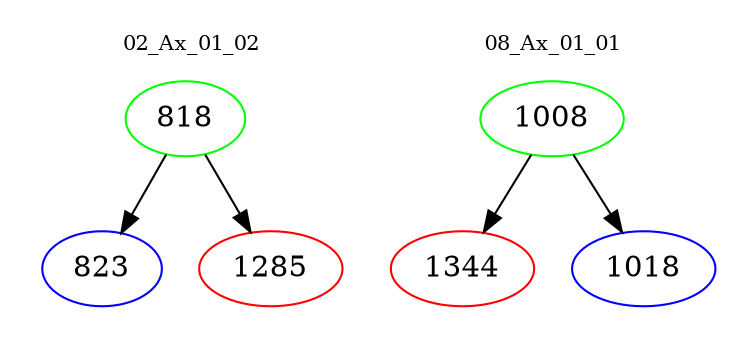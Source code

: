 digraph{
subgraph cluster_0 {
color = white
label = "02_Ax_01_02";
fontsize=10;
T0_818 [label="818", color="green"]
T0_818 -> T0_823 [color="black"]
T0_823 [label="823", color="blue"]
T0_818 -> T0_1285 [color="black"]
T0_1285 [label="1285", color="red"]
}
subgraph cluster_1 {
color = white
label = "08_Ax_01_01";
fontsize=10;
T1_1008 [label="1008", color="green"]
T1_1008 -> T1_1344 [color="black"]
T1_1344 [label="1344", color="red"]
T1_1008 -> T1_1018 [color="black"]
T1_1018 [label="1018", color="blue"]
}
}
